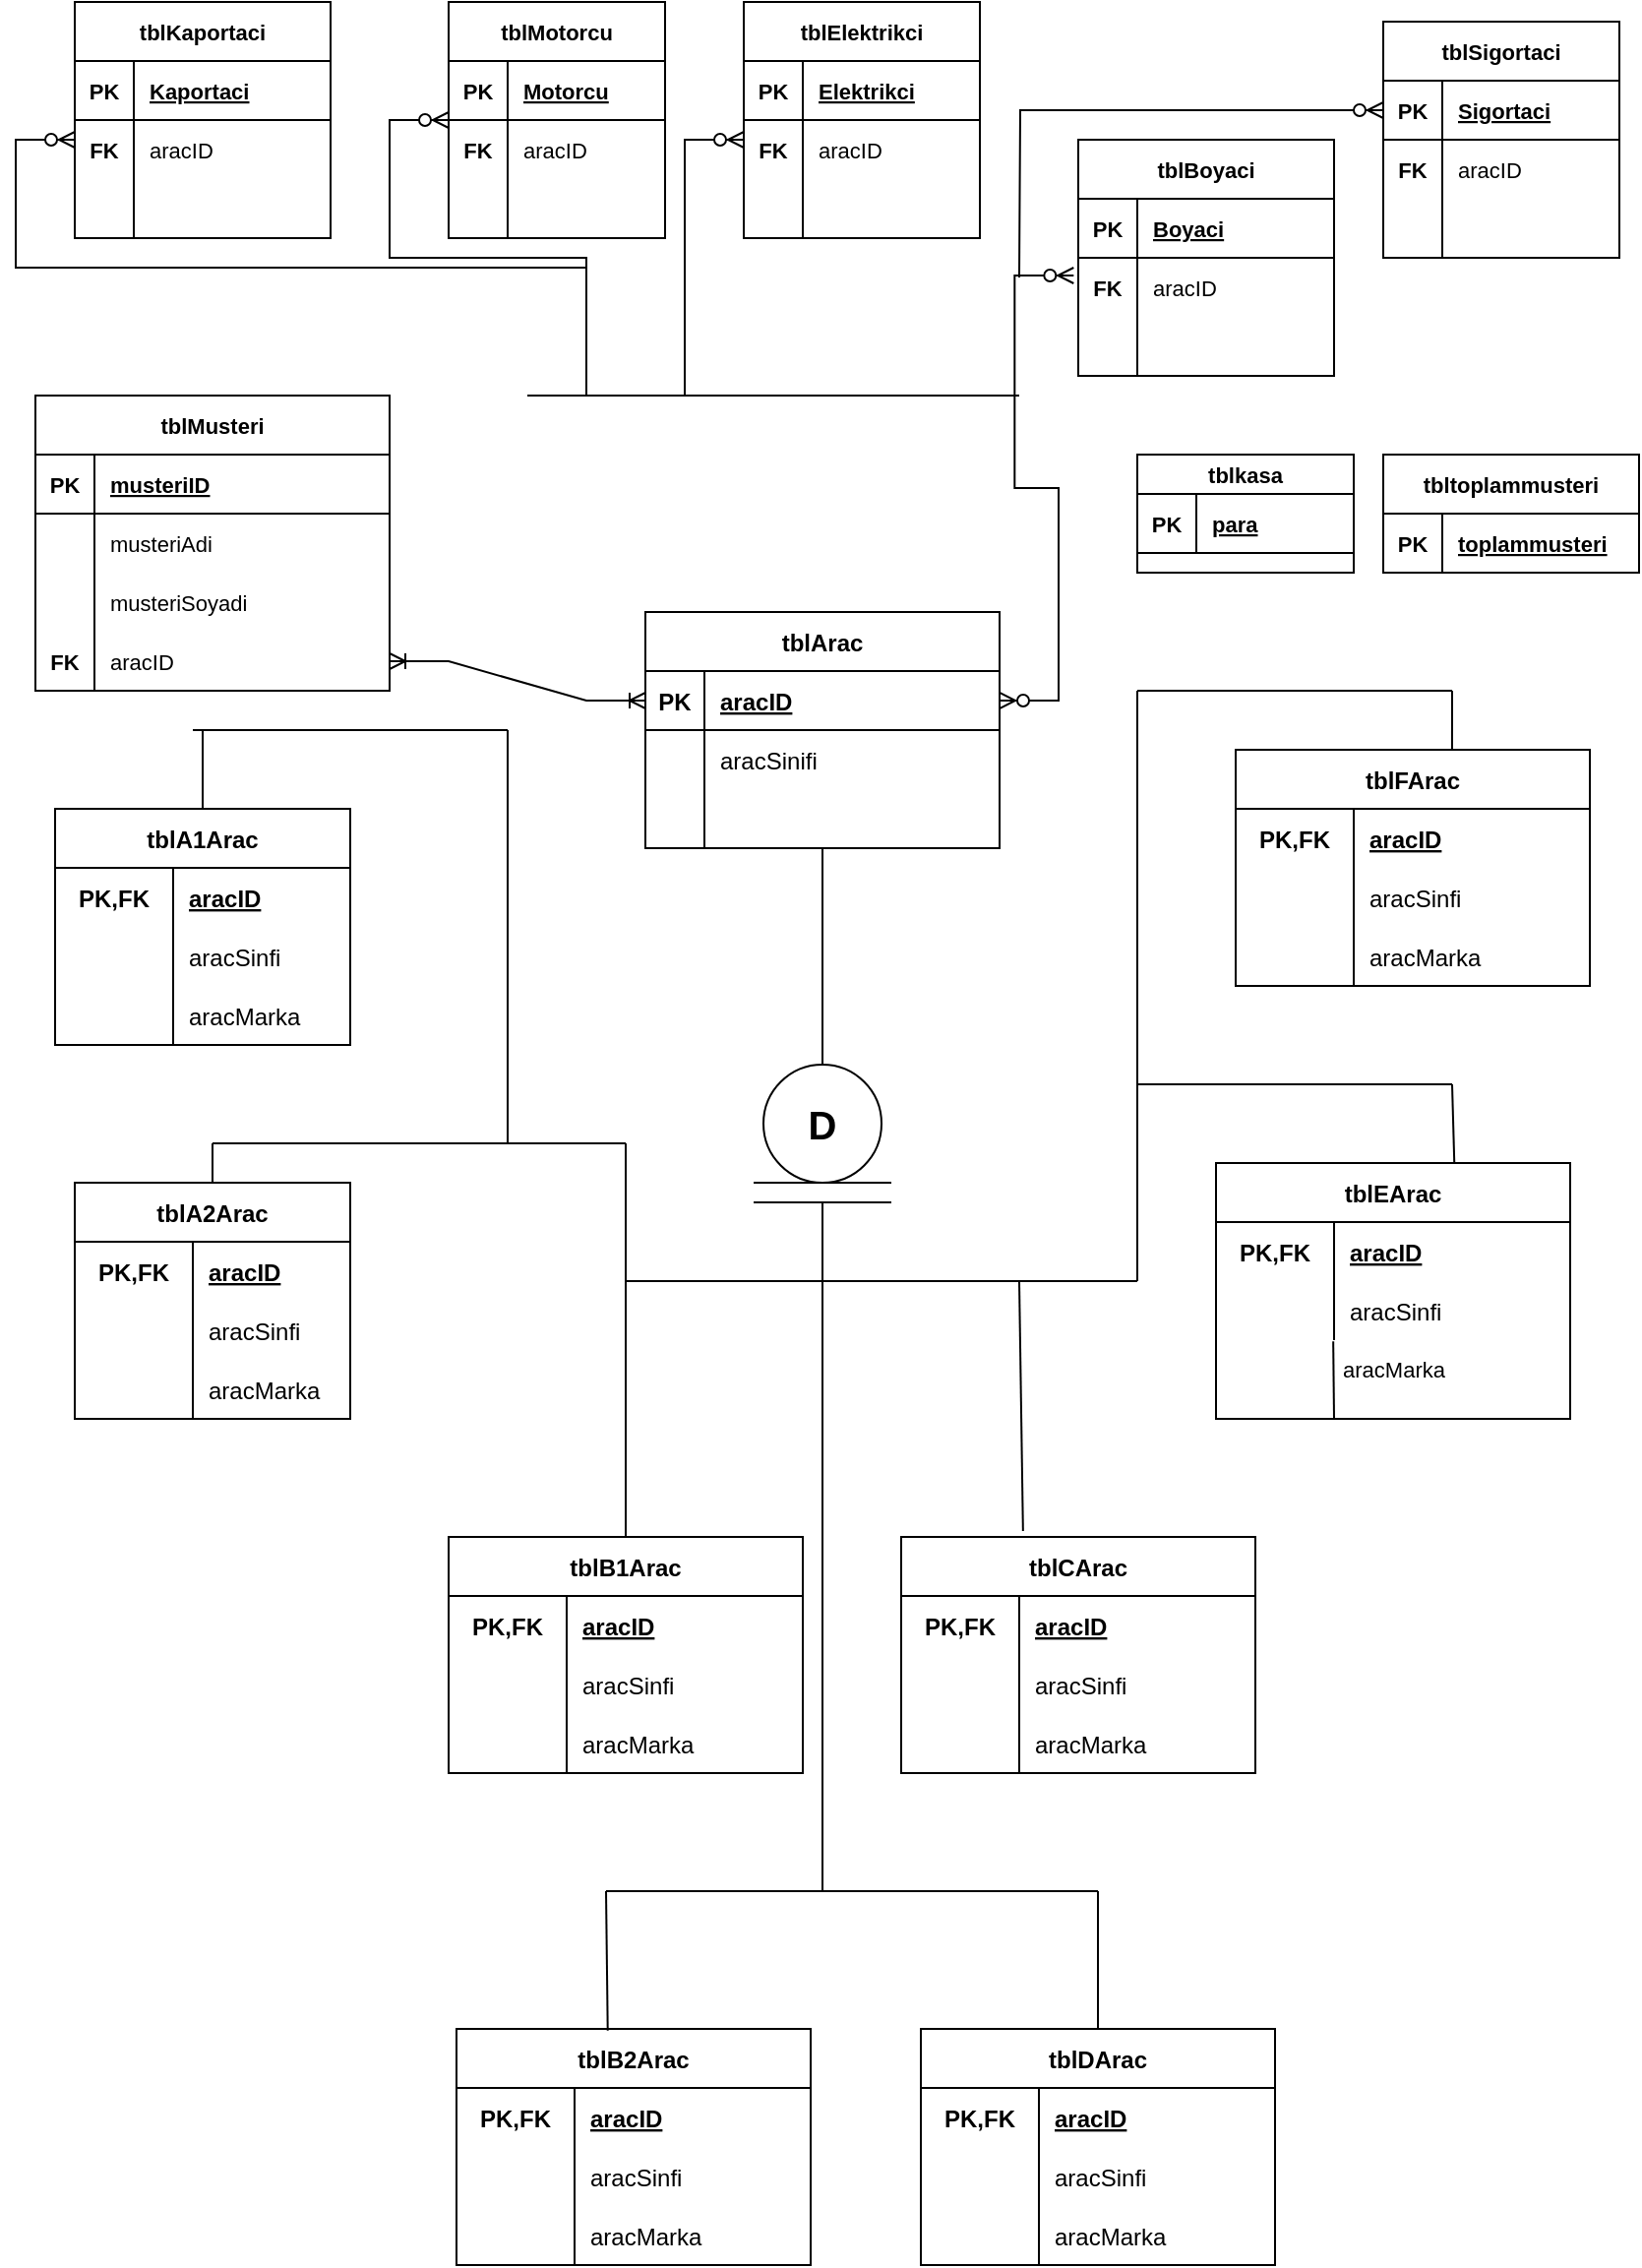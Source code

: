 <mxfile version="20.7.4" type="device"><diagram id="Mo65HF2k1_SOZgjA7WnK" name="Sayfa -1"><mxGraphModel dx="2117" dy="483" grid="1" gridSize="10" guides="1" tooltips="1" connect="1" arrows="1" fold="1" page="1" pageScale="1" pageWidth="827" pageHeight="1169" math="0" shadow="0"><root><mxCell id="0"/><mxCell id="1" parent="0"/><mxCell id="xM9f6TVFkIJexHvvB_bY-28" value="tblA2Arac" style="shape=table;startSize=30;container=1;collapsible=1;childLayout=tableLayout;fixedRows=1;rowLines=0;fontStyle=1;align=center;resizeLast=1;" parent="1" vertex="1"><mxGeometry x="20" y="610" width="140" height="120" as="geometry"/></mxCell><mxCell id="xM9f6TVFkIJexHvvB_bY-29" value="" style="shape=tableRow;horizontal=0;startSize=0;swimlaneHead=0;swimlaneBody=0;fillColor=none;collapsible=0;dropTarget=0;points=[[0,0.5],[1,0.5]];portConstraint=eastwest;top=0;left=0;right=0;bottom=0;" parent="xM9f6TVFkIJexHvvB_bY-28" vertex="1"><mxGeometry y="30" width="140" height="30" as="geometry"/></mxCell><mxCell id="xM9f6TVFkIJexHvvB_bY-30" value="PK,FK" style="shape=partialRectangle;connectable=0;fillColor=none;top=0;left=0;bottom=0;right=0;fontStyle=1;overflow=hidden;" parent="xM9f6TVFkIJexHvvB_bY-29" vertex="1"><mxGeometry width="60" height="30" as="geometry"><mxRectangle width="60" height="30" as="alternateBounds"/></mxGeometry></mxCell><mxCell id="xM9f6TVFkIJexHvvB_bY-31" value="aracID" style="shape=partialRectangle;connectable=0;fillColor=none;top=0;left=0;bottom=0;right=0;align=left;spacingLeft=6;fontStyle=5;overflow=hidden;" parent="xM9f6TVFkIJexHvvB_bY-29" vertex="1"><mxGeometry x="60" width="80" height="30" as="geometry"><mxRectangle width="80" height="30" as="alternateBounds"/></mxGeometry></mxCell><mxCell id="xM9f6TVFkIJexHvvB_bY-35" value="" style="shape=tableRow;horizontal=0;startSize=0;swimlaneHead=0;swimlaneBody=0;fillColor=none;collapsible=0;dropTarget=0;points=[[0,0.5],[1,0.5]];portConstraint=eastwest;top=0;left=0;right=0;bottom=0;" parent="xM9f6TVFkIJexHvvB_bY-28" vertex="1"><mxGeometry y="60" width="140" height="30" as="geometry"/></mxCell><mxCell id="xM9f6TVFkIJexHvvB_bY-36" value="" style="shape=partialRectangle;connectable=0;fillColor=none;top=0;left=0;bottom=0;right=0;editable=1;overflow=hidden;" parent="xM9f6TVFkIJexHvvB_bY-35" vertex="1"><mxGeometry width="60" height="30" as="geometry"><mxRectangle width="60" height="30" as="alternateBounds"/></mxGeometry></mxCell><mxCell id="xM9f6TVFkIJexHvvB_bY-37" value="aracSinfi" style="shape=partialRectangle;connectable=0;fillColor=none;top=0;left=0;bottom=0;right=0;align=left;spacingLeft=6;overflow=hidden;" parent="xM9f6TVFkIJexHvvB_bY-35" vertex="1"><mxGeometry x="60" width="80" height="30" as="geometry"><mxRectangle width="80" height="30" as="alternateBounds"/></mxGeometry></mxCell><mxCell id="xM9f6TVFkIJexHvvB_bY-38" value="" style="shape=tableRow;horizontal=0;startSize=0;swimlaneHead=0;swimlaneBody=0;fillColor=none;collapsible=0;dropTarget=0;points=[[0,0.5],[1,0.5]];portConstraint=eastwest;top=0;left=0;right=0;bottom=0;" parent="xM9f6TVFkIJexHvvB_bY-28" vertex="1"><mxGeometry y="90" width="140" height="30" as="geometry"/></mxCell><mxCell id="xM9f6TVFkIJexHvvB_bY-39" value="" style="shape=partialRectangle;connectable=0;fillColor=none;top=0;left=0;bottom=0;right=0;editable=1;overflow=hidden;" parent="xM9f6TVFkIJexHvvB_bY-38" vertex="1"><mxGeometry width="60" height="30" as="geometry"><mxRectangle width="60" height="30" as="alternateBounds"/></mxGeometry></mxCell><mxCell id="xM9f6TVFkIJexHvvB_bY-40" value="aracMarka" style="shape=partialRectangle;connectable=0;fillColor=none;top=0;left=0;bottom=0;right=0;align=left;spacingLeft=6;overflow=hidden;" parent="xM9f6TVFkIJexHvvB_bY-38" vertex="1"><mxGeometry x="60" width="80" height="30" as="geometry"><mxRectangle width="80" height="30" as="alternateBounds"/></mxGeometry></mxCell><mxCell id="xM9f6TVFkIJexHvvB_bY-41" value="tblArac" style="shape=table;startSize=30;container=1;collapsible=1;childLayout=tableLayout;fixedRows=1;rowLines=0;fontStyle=1;align=center;resizeLast=1;" parent="1" vertex="1"><mxGeometry x="310" y="320" width="180" height="120" as="geometry"/></mxCell><mxCell id="xM9f6TVFkIJexHvvB_bY-42" value="" style="shape=tableRow;horizontal=0;startSize=0;swimlaneHead=0;swimlaneBody=0;fillColor=none;collapsible=0;dropTarget=0;points=[[0,0.5],[1,0.5]];portConstraint=eastwest;top=0;left=0;right=0;bottom=1;" parent="xM9f6TVFkIJexHvvB_bY-41" vertex="1"><mxGeometry y="30" width="180" height="30" as="geometry"/></mxCell><mxCell id="xM9f6TVFkIJexHvvB_bY-43" value="PK" style="shape=partialRectangle;connectable=0;fillColor=none;top=0;left=0;bottom=0;right=0;fontStyle=1;overflow=hidden;" parent="xM9f6TVFkIJexHvvB_bY-42" vertex="1"><mxGeometry width="30" height="30" as="geometry"><mxRectangle width="30" height="30" as="alternateBounds"/></mxGeometry></mxCell><mxCell id="xM9f6TVFkIJexHvvB_bY-44" value="aracID" style="shape=partialRectangle;connectable=0;fillColor=none;top=0;left=0;bottom=0;right=0;align=left;spacingLeft=6;fontStyle=5;overflow=hidden;" parent="xM9f6TVFkIJexHvvB_bY-42" vertex="1"><mxGeometry x="30" width="150" height="30" as="geometry"><mxRectangle width="150" height="30" as="alternateBounds"/></mxGeometry></mxCell><mxCell id="xM9f6TVFkIJexHvvB_bY-45" value="" style="shape=tableRow;horizontal=0;startSize=0;swimlaneHead=0;swimlaneBody=0;fillColor=none;collapsible=0;dropTarget=0;points=[[0,0.5],[1,0.5]];portConstraint=eastwest;top=0;left=0;right=0;bottom=0;" parent="xM9f6TVFkIJexHvvB_bY-41" vertex="1"><mxGeometry y="60" width="180" height="30" as="geometry"/></mxCell><mxCell id="xM9f6TVFkIJexHvvB_bY-46" value="" style="shape=partialRectangle;connectable=0;fillColor=none;top=0;left=0;bottom=0;right=0;editable=1;overflow=hidden;" parent="xM9f6TVFkIJexHvvB_bY-45" vertex="1"><mxGeometry width="30" height="30" as="geometry"><mxRectangle width="30" height="30" as="alternateBounds"/></mxGeometry></mxCell><mxCell id="xM9f6TVFkIJexHvvB_bY-47" value="aracSinifi" style="shape=partialRectangle;connectable=0;fillColor=none;top=0;left=0;bottom=0;right=0;align=left;spacingLeft=6;overflow=hidden;" parent="xM9f6TVFkIJexHvvB_bY-45" vertex="1"><mxGeometry x="30" width="150" height="30" as="geometry"><mxRectangle width="150" height="30" as="alternateBounds"/></mxGeometry></mxCell><mxCell id="xM9f6TVFkIJexHvvB_bY-48" value="" style="shape=tableRow;horizontal=0;startSize=0;swimlaneHead=0;swimlaneBody=0;fillColor=none;collapsible=0;dropTarget=0;points=[[0,0.5],[1,0.5]];portConstraint=eastwest;top=0;left=0;right=0;bottom=0;" parent="xM9f6TVFkIJexHvvB_bY-41" vertex="1"><mxGeometry y="90" width="180" height="30" as="geometry"/></mxCell><mxCell id="xM9f6TVFkIJexHvvB_bY-49" value="" style="shape=partialRectangle;connectable=0;fillColor=none;top=0;left=0;bottom=0;right=0;editable=1;overflow=hidden;" parent="xM9f6TVFkIJexHvvB_bY-48" vertex="1"><mxGeometry width="30" height="30" as="geometry"><mxRectangle width="30" height="30" as="alternateBounds"/></mxGeometry></mxCell><mxCell id="xM9f6TVFkIJexHvvB_bY-50" value="" style="shape=partialRectangle;connectable=0;fillColor=none;top=0;left=0;bottom=0;right=0;align=left;spacingLeft=6;overflow=hidden;" parent="xM9f6TVFkIJexHvvB_bY-48" vertex="1"><mxGeometry x="30" width="150" height="30" as="geometry"><mxRectangle width="150" height="30" as="alternateBounds"/></mxGeometry></mxCell><mxCell id="xM9f6TVFkIJexHvvB_bY-54" value="tblB1Arac" style="shape=table;startSize=30;container=1;collapsible=1;childLayout=tableLayout;fixedRows=1;rowLines=0;fontStyle=1;align=center;resizeLast=1;" parent="1" vertex="1"><mxGeometry x="210" y="790" width="180" height="120" as="geometry"/></mxCell><mxCell id="xM9f6TVFkIJexHvvB_bY-55" value="" style="shape=tableRow;horizontal=0;startSize=0;swimlaneHead=0;swimlaneBody=0;fillColor=none;collapsible=0;dropTarget=0;points=[[0,0.5],[1,0.5]];portConstraint=eastwest;top=0;left=0;right=0;bottom=0;" parent="xM9f6TVFkIJexHvvB_bY-54" vertex="1"><mxGeometry y="30" width="180" height="30" as="geometry"/></mxCell><mxCell id="xM9f6TVFkIJexHvvB_bY-56" value="PK,FK" style="shape=partialRectangle;connectable=0;fillColor=none;top=0;left=0;bottom=0;right=0;fontStyle=1;overflow=hidden;" parent="xM9f6TVFkIJexHvvB_bY-55" vertex="1"><mxGeometry width="60" height="30" as="geometry"><mxRectangle width="60" height="30" as="alternateBounds"/></mxGeometry></mxCell><mxCell id="xM9f6TVFkIJexHvvB_bY-57" value="aracID" style="shape=partialRectangle;connectable=0;fillColor=none;top=0;left=0;bottom=0;right=0;align=left;spacingLeft=6;fontStyle=5;overflow=hidden;" parent="xM9f6TVFkIJexHvvB_bY-55" vertex="1"><mxGeometry x="60" width="120" height="30" as="geometry"><mxRectangle width="120" height="30" as="alternateBounds"/></mxGeometry></mxCell><mxCell id="xM9f6TVFkIJexHvvB_bY-61" value="" style="shape=tableRow;horizontal=0;startSize=0;swimlaneHead=0;swimlaneBody=0;fillColor=none;collapsible=0;dropTarget=0;points=[[0,0.5],[1,0.5]];portConstraint=eastwest;top=0;left=0;right=0;bottom=0;" parent="xM9f6TVFkIJexHvvB_bY-54" vertex="1"><mxGeometry y="60" width="180" height="30" as="geometry"/></mxCell><mxCell id="xM9f6TVFkIJexHvvB_bY-62" value="" style="shape=partialRectangle;connectable=0;fillColor=none;top=0;left=0;bottom=0;right=0;editable=1;overflow=hidden;" parent="xM9f6TVFkIJexHvvB_bY-61" vertex="1"><mxGeometry width="60" height="30" as="geometry"><mxRectangle width="60" height="30" as="alternateBounds"/></mxGeometry></mxCell><mxCell id="xM9f6TVFkIJexHvvB_bY-63" value="aracSinfi" style="shape=partialRectangle;connectable=0;fillColor=none;top=0;left=0;bottom=0;right=0;align=left;spacingLeft=6;overflow=hidden;" parent="xM9f6TVFkIJexHvvB_bY-61" vertex="1"><mxGeometry x="60" width="120" height="30" as="geometry"><mxRectangle width="120" height="30" as="alternateBounds"/></mxGeometry></mxCell><mxCell id="xM9f6TVFkIJexHvvB_bY-64" value="" style="shape=tableRow;horizontal=0;startSize=0;swimlaneHead=0;swimlaneBody=0;fillColor=none;collapsible=0;dropTarget=0;points=[[0,0.5],[1,0.5]];portConstraint=eastwest;top=0;left=0;right=0;bottom=0;" parent="xM9f6TVFkIJexHvvB_bY-54" vertex="1"><mxGeometry y="90" width="180" height="30" as="geometry"/></mxCell><mxCell id="xM9f6TVFkIJexHvvB_bY-65" value="" style="shape=partialRectangle;connectable=0;fillColor=none;top=0;left=0;bottom=0;right=0;editable=1;overflow=hidden;" parent="xM9f6TVFkIJexHvvB_bY-64" vertex="1"><mxGeometry width="60" height="30" as="geometry"><mxRectangle width="60" height="30" as="alternateBounds"/></mxGeometry></mxCell><mxCell id="xM9f6TVFkIJexHvvB_bY-66" value="aracMarka" style="shape=partialRectangle;connectable=0;fillColor=none;top=0;left=0;bottom=0;right=0;align=left;spacingLeft=6;overflow=hidden;" parent="xM9f6TVFkIJexHvvB_bY-64" vertex="1"><mxGeometry x="60" width="120" height="30" as="geometry"><mxRectangle width="120" height="30" as="alternateBounds"/></mxGeometry></mxCell><mxCell id="xM9f6TVFkIJexHvvB_bY-67" value="tblCArac" style="shape=table;startSize=30;container=1;collapsible=1;childLayout=tableLayout;fixedRows=1;rowLines=0;fontStyle=1;align=center;resizeLast=1;" parent="1" vertex="1"><mxGeometry x="440" y="790" width="180" height="120" as="geometry"/></mxCell><mxCell id="xM9f6TVFkIJexHvvB_bY-68" value="" style="shape=tableRow;horizontal=0;startSize=0;swimlaneHead=0;swimlaneBody=0;fillColor=none;collapsible=0;dropTarget=0;points=[[0,0.5],[1,0.5]];portConstraint=eastwest;top=0;left=0;right=0;bottom=0;" parent="xM9f6TVFkIJexHvvB_bY-67" vertex="1"><mxGeometry y="30" width="180" height="30" as="geometry"/></mxCell><mxCell id="xM9f6TVFkIJexHvvB_bY-69" value="PK,FK" style="shape=partialRectangle;connectable=0;fillColor=none;top=0;left=0;bottom=0;right=0;fontStyle=1;overflow=hidden;" parent="xM9f6TVFkIJexHvvB_bY-68" vertex="1"><mxGeometry width="60" height="30" as="geometry"><mxRectangle width="60" height="30" as="alternateBounds"/></mxGeometry></mxCell><mxCell id="xM9f6TVFkIJexHvvB_bY-70" value="aracID" style="shape=partialRectangle;connectable=0;fillColor=none;top=0;left=0;bottom=0;right=0;align=left;spacingLeft=6;fontStyle=5;overflow=hidden;" parent="xM9f6TVFkIJexHvvB_bY-68" vertex="1"><mxGeometry x="60" width="120" height="30" as="geometry"><mxRectangle width="120" height="30" as="alternateBounds"/></mxGeometry></mxCell><mxCell id="xM9f6TVFkIJexHvvB_bY-74" value="" style="shape=tableRow;horizontal=0;startSize=0;swimlaneHead=0;swimlaneBody=0;fillColor=none;collapsible=0;dropTarget=0;points=[[0,0.5],[1,0.5]];portConstraint=eastwest;top=0;left=0;right=0;bottom=0;" parent="xM9f6TVFkIJexHvvB_bY-67" vertex="1"><mxGeometry y="60" width="180" height="30" as="geometry"/></mxCell><mxCell id="xM9f6TVFkIJexHvvB_bY-75" value="" style="shape=partialRectangle;connectable=0;fillColor=none;top=0;left=0;bottom=0;right=0;editable=1;overflow=hidden;" parent="xM9f6TVFkIJexHvvB_bY-74" vertex="1"><mxGeometry width="60" height="30" as="geometry"><mxRectangle width="60" height="30" as="alternateBounds"/></mxGeometry></mxCell><mxCell id="xM9f6TVFkIJexHvvB_bY-76" value="aracSinfi" style="shape=partialRectangle;connectable=0;fillColor=none;top=0;left=0;bottom=0;right=0;align=left;spacingLeft=6;overflow=hidden;" parent="xM9f6TVFkIJexHvvB_bY-74" vertex="1"><mxGeometry x="60" width="120" height="30" as="geometry"><mxRectangle width="120" height="30" as="alternateBounds"/></mxGeometry></mxCell><mxCell id="xM9f6TVFkIJexHvvB_bY-77" value="" style="shape=tableRow;horizontal=0;startSize=0;swimlaneHead=0;swimlaneBody=0;fillColor=none;collapsible=0;dropTarget=0;points=[[0,0.5],[1,0.5]];portConstraint=eastwest;top=0;left=0;right=0;bottom=0;" parent="xM9f6TVFkIJexHvvB_bY-67" vertex="1"><mxGeometry y="90" width="180" height="30" as="geometry"/></mxCell><mxCell id="xM9f6TVFkIJexHvvB_bY-78" value="" style="shape=partialRectangle;connectable=0;fillColor=none;top=0;left=0;bottom=0;right=0;editable=1;overflow=hidden;" parent="xM9f6TVFkIJexHvvB_bY-77" vertex="1"><mxGeometry width="60" height="30" as="geometry"><mxRectangle width="60" height="30" as="alternateBounds"/></mxGeometry></mxCell><mxCell id="xM9f6TVFkIJexHvvB_bY-79" value="aracMarka" style="shape=partialRectangle;connectable=0;fillColor=none;top=0;left=0;bottom=0;right=0;align=left;spacingLeft=6;overflow=hidden;" parent="xM9f6TVFkIJexHvvB_bY-77" vertex="1"><mxGeometry x="60" width="120" height="30" as="geometry"><mxRectangle width="120" height="30" as="alternateBounds"/></mxGeometry></mxCell><mxCell id="xM9f6TVFkIJexHvvB_bY-80" value="tblEArac" style="shape=table;startSize=30;container=1;collapsible=1;childLayout=tableLayout;fixedRows=1;rowLines=0;fontStyle=1;align=center;resizeLast=1;" parent="1" vertex="1"><mxGeometry x="600" y="600" width="180" height="130" as="geometry"/></mxCell><mxCell id="xM9f6TVFkIJexHvvB_bY-81" value="" style="shape=tableRow;horizontal=0;startSize=0;swimlaneHead=0;swimlaneBody=0;fillColor=none;collapsible=0;dropTarget=0;points=[[0,0.5],[1,0.5]];portConstraint=eastwest;top=0;left=0;right=0;bottom=0;" parent="xM9f6TVFkIJexHvvB_bY-80" vertex="1"><mxGeometry y="30" width="180" height="30" as="geometry"/></mxCell><mxCell id="xM9f6TVFkIJexHvvB_bY-82" value="PK,FK" style="shape=partialRectangle;connectable=0;fillColor=none;top=0;left=0;bottom=0;right=0;fontStyle=1;overflow=hidden;" parent="xM9f6TVFkIJexHvvB_bY-81" vertex="1"><mxGeometry width="60" height="30" as="geometry"><mxRectangle width="60" height="30" as="alternateBounds"/></mxGeometry></mxCell><mxCell id="xM9f6TVFkIJexHvvB_bY-83" value="aracID" style="shape=partialRectangle;connectable=0;fillColor=none;top=0;left=0;bottom=0;right=0;align=left;spacingLeft=6;fontStyle=5;overflow=hidden;" parent="xM9f6TVFkIJexHvvB_bY-81" vertex="1"><mxGeometry x="60" width="120" height="30" as="geometry"><mxRectangle width="120" height="30" as="alternateBounds"/></mxGeometry></mxCell><mxCell id="xM9f6TVFkIJexHvvB_bY-90" value="" style="shape=tableRow;horizontal=0;startSize=0;swimlaneHead=0;swimlaneBody=0;fillColor=none;collapsible=0;dropTarget=0;points=[[0,0.5],[1,0.5]];portConstraint=eastwest;top=0;left=0;right=0;bottom=0;" parent="xM9f6TVFkIJexHvvB_bY-80" vertex="1"><mxGeometry y="60" width="180" height="30" as="geometry"/></mxCell><mxCell id="xM9f6TVFkIJexHvvB_bY-91" value="" style="shape=partialRectangle;connectable=0;fillColor=none;top=0;left=0;bottom=0;right=0;editable=1;overflow=hidden;" parent="xM9f6TVFkIJexHvvB_bY-90" vertex="1"><mxGeometry width="60" height="30" as="geometry"><mxRectangle width="60" height="30" as="alternateBounds"/></mxGeometry></mxCell><mxCell id="xM9f6TVFkIJexHvvB_bY-92" value="aracSinfi" style="shape=partialRectangle;connectable=0;fillColor=none;top=0;left=0;bottom=0;right=0;align=left;spacingLeft=6;overflow=hidden;" parent="xM9f6TVFkIJexHvvB_bY-90" vertex="1"><mxGeometry x="60" width="120" height="30" as="geometry"><mxRectangle width="120" height="30" as="alternateBounds"/></mxGeometry></mxCell><mxCell id="xM9f6TVFkIJexHvvB_bY-93" value="tblFArac" style="shape=table;startSize=30;container=1;collapsible=1;childLayout=tableLayout;fixedRows=1;rowLines=0;fontStyle=1;align=center;resizeLast=1;" parent="1" vertex="1"><mxGeometry x="610" y="390" width="180" height="120" as="geometry"/></mxCell><mxCell id="xM9f6TVFkIJexHvvB_bY-94" value="" style="shape=tableRow;horizontal=0;startSize=0;swimlaneHead=0;swimlaneBody=0;fillColor=none;collapsible=0;dropTarget=0;points=[[0,0.5],[1,0.5]];portConstraint=eastwest;top=0;left=0;right=0;bottom=0;" parent="xM9f6TVFkIJexHvvB_bY-93" vertex="1"><mxGeometry y="30" width="180" height="30" as="geometry"/></mxCell><mxCell id="xM9f6TVFkIJexHvvB_bY-95" value="PK,FK" style="shape=partialRectangle;connectable=0;fillColor=none;top=0;left=0;bottom=0;right=0;fontStyle=1;overflow=hidden;" parent="xM9f6TVFkIJexHvvB_bY-94" vertex="1"><mxGeometry width="60" height="30" as="geometry"><mxRectangle width="60" height="30" as="alternateBounds"/></mxGeometry></mxCell><mxCell id="xM9f6TVFkIJexHvvB_bY-96" value="aracID" style="shape=partialRectangle;connectable=0;fillColor=none;top=0;left=0;bottom=0;right=0;align=left;spacingLeft=6;fontStyle=5;overflow=hidden;" parent="xM9f6TVFkIJexHvvB_bY-94" vertex="1"><mxGeometry x="60" width="120" height="30" as="geometry"><mxRectangle width="120" height="30" as="alternateBounds"/></mxGeometry></mxCell><mxCell id="xM9f6TVFkIJexHvvB_bY-100" value="" style="shape=tableRow;horizontal=0;startSize=0;swimlaneHead=0;swimlaneBody=0;fillColor=none;collapsible=0;dropTarget=0;points=[[0,0.5],[1,0.5]];portConstraint=eastwest;top=0;left=0;right=0;bottom=0;" parent="xM9f6TVFkIJexHvvB_bY-93" vertex="1"><mxGeometry y="60" width="180" height="30" as="geometry"/></mxCell><mxCell id="xM9f6TVFkIJexHvvB_bY-101" value="" style="shape=partialRectangle;connectable=0;fillColor=none;top=0;left=0;bottom=0;right=0;editable=1;overflow=hidden;" parent="xM9f6TVFkIJexHvvB_bY-100" vertex="1"><mxGeometry width="60" height="30" as="geometry"><mxRectangle width="60" height="30" as="alternateBounds"/></mxGeometry></mxCell><mxCell id="xM9f6TVFkIJexHvvB_bY-102" value="aracSinfi" style="shape=partialRectangle;connectable=0;fillColor=none;top=0;left=0;bottom=0;right=0;align=left;spacingLeft=6;overflow=hidden;" parent="xM9f6TVFkIJexHvvB_bY-100" vertex="1"><mxGeometry x="60" width="120" height="30" as="geometry"><mxRectangle width="120" height="30" as="alternateBounds"/></mxGeometry></mxCell><mxCell id="xM9f6TVFkIJexHvvB_bY-103" value="" style="shape=tableRow;horizontal=0;startSize=0;swimlaneHead=0;swimlaneBody=0;fillColor=none;collapsible=0;dropTarget=0;points=[[0,0.5],[1,0.5]];portConstraint=eastwest;top=0;left=0;right=0;bottom=0;" parent="xM9f6TVFkIJexHvvB_bY-93" vertex="1"><mxGeometry y="90" width="180" height="30" as="geometry"/></mxCell><mxCell id="xM9f6TVFkIJexHvvB_bY-104" value="" style="shape=partialRectangle;connectable=0;fillColor=none;top=0;left=0;bottom=0;right=0;editable=1;overflow=hidden;" parent="xM9f6TVFkIJexHvvB_bY-103" vertex="1"><mxGeometry width="60" height="30" as="geometry"><mxRectangle width="60" height="30" as="alternateBounds"/></mxGeometry></mxCell><mxCell id="xM9f6TVFkIJexHvvB_bY-105" value="aracMarka" style="shape=partialRectangle;connectable=0;fillColor=none;top=0;left=0;bottom=0;right=0;align=left;spacingLeft=6;overflow=hidden;" parent="xM9f6TVFkIJexHvvB_bY-103" vertex="1"><mxGeometry x="60" width="120" height="30" as="geometry"><mxRectangle width="120" height="30" as="alternateBounds"/></mxGeometry></mxCell><mxCell id="xM9f6TVFkIJexHvvB_bY-106" value="tblA1Arac" style="shape=table;startSize=30;container=1;collapsible=1;childLayout=tableLayout;fixedRows=1;rowLines=0;fontStyle=1;align=center;resizeLast=1;" parent="1" vertex="1"><mxGeometry x="10" y="420" width="150" height="120" as="geometry"/></mxCell><mxCell id="xM9f6TVFkIJexHvvB_bY-107" value="" style="shape=tableRow;horizontal=0;startSize=0;swimlaneHead=0;swimlaneBody=0;fillColor=none;collapsible=0;dropTarget=0;points=[[0,0.5],[1,0.5]];portConstraint=eastwest;top=0;left=0;right=0;bottom=0;" parent="xM9f6TVFkIJexHvvB_bY-106" vertex="1"><mxGeometry y="30" width="150" height="30" as="geometry"/></mxCell><mxCell id="xM9f6TVFkIJexHvvB_bY-108" value="PK,FK" style="shape=partialRectangle;connectable=0;fillColor=none;top=0;left=0;bottom=0;right=0;fontStyle=1;overflow=hidden;" parent="xM9f6TVFkIJexHvvB_bY-107" vertex="1"><mxGeometry width="60" height="30" as="geometry"><mxRectangle width="60" height="30" as="alternateBounds"/></mxGeometry></mxCell><mxCell id="xM9f6TVFkIJexHvvB_bY-109" value="aracID" style="shape=partialRectangle;connectable=0;fillColor=none;top=0;left=0;bottom=0;right=0;align=left;spacingLeft=6;fontStyle=5;overflow=hidden;" parent="xM9f6TVFkIJexHvvB_bY-107" vertex="1"><mxGeometry x="60" width="90" height="30" as="geometry"><mxRectangle width="90" height="30" as="alternateBounds"/></mxGeometry></mxCell><mxCell id="xM9f6TVFkIJexHvvB_bY-113" value="" style="shape=tableRow;horizontal=0;startSize=0;swimlaneHead=0;swimlaneBody=0;fillColor=none;collapsible=0;dropTarget=0;points=[[0,0.5],[1,0.5]];portConstraint=eastwest;top=0;left=0;right=0;bottom=0;" parent="xM9f6TVFkIJexHvvB_bY-106" vertex="1"><mxGeometry y="60" width="150" height="30" as="geometry"/></mxCell><mxCell id="xM9f6TVFkIJexHvvB_bY-114" value="" style="shape=partialRectangle;connectable=0;fillColor=none;top=0;left=0;bottom=0;right=0;editable=1;overflow=hidden;" parent="xM9f6TVFkIJexHvvB_bY-113" vertex="1"><mxGeometry width="60" height="30" as="geometry"><mxRectangle width="60" height="30" as="alternateBounds"/></mxGeometry></mxCell><mxCell id="xM9f6TVFkIJexHvvB_bY-115" value="aracSinfi" style="shape=partialRectangle;connectable=0;fillColor=none;top=0;left=0;bottom=0;right=0;align=left;spacingLeft=6;overflow=hidden;" parent="xM9f6TVFkIJexHvvB_bY-113" vertex="1"><mxGeometry x="60" width="90" height="30" as="geometry"><mxRectangle width="90" height="30" as="alternateBounds"/></mxGeometry></mxCell><mxCell id="xM9f6TVFkIJexHvvB_bY-116" value="" style="shape=tableRow;horizontal=0;startSize=0;swimlaneHead=0;swimlaneBody=0;fillColor=none;collapsible=0;dropTarget=0;points=[[0,0.5],[1,0.5]];portConstraint=eastwest;top=0;left=0;right=0;bottom=0;" parent="xM9f6TVFkIJexHvvB_bY-106" vertex="1"><mxGeometry y="90" width="150" height="30" as="geometry"/></mxCell><mxCell id="xM9f6TVFkIJexHvvB_bY-117" value="" style="shape=partialRectangle;connectable=0;fillColor=none;top=0;left=0;bottom=0;right=0;editable=1;overflow=hidden;" parent="xM9f6TVFkIJexHvvB_bY-116" vertex="1"><mxGeometry width="60" height="30" as="geometry"><mxRectangle width="60" height="30" as="alternateBounds"/></mxGeometry></mxCell><mxCell id="xM9f6TVFkIJexHvvB_bY-118" value="aracMarka" style="shape=partialRectangle;connectable=0;fillColor=none;top=0;left=0;bottom=0;right=0;align=left;spacingLeft=6;overflow=hidden;" parent="xM9f6TVFkIJexHvvB_bY-116" vertex="1"><mxGeometry x="60" width="90" height="30" as="geometry"><mxRectangle width="90" height="30" as="alternateBounds"/></mxGeometry></mxCell><mxCell id="xM9f6TVFkIJexHvvB_bY-120" value="" style="endArrow=none;html=1;rounded=0;elbow=vertical;" parent="1" edge="1"><mxGeometry relative="1" as="geometry"><mxPoint x="400" y="550" as="sourcePoint"/><mxPoint x="400" y="440" as="targetPoint"/></mxGeometry></mxCell><mxCell id="xM9f6TVFkIJexHvvB_bY-121" value="D" style="ellipse;whiteSpace=wrap;html=1;aspect=fixed;fontStyle=1;fontSize=20;" parent="1" vertex="1"><mxGeometry x="370" y="550" width="60" height="60" as="geometry"/></mxCell><mxCell id="xM9f6TVFkIJexHvvB_bY-122" value="" style="endArrow=none;html=1;rounded=0;elbow=vertical;" parent="1" edge="1"><mxGeometry relative="1" as="geometry"><mxPoint x="365" y="610" as="sourcePoint"/><mxPoint x="435" y="610" as="targetPoint"/></mxGeometry></mxCell><mxCell id="xM9f6TVFkIJexHvvB_bY-123" value="" style="endArrow=none;html=1;rounded=0;elbow=vertical;" parent="1" edge="1"><mxGeometry relative="1" as="geometry"><mxPoint x="365" y="620" as="sourcePoint"/><mxPoint x="435" y="620" as="targetPoint"/><Array as="points"><mxPoint x="415" y="620"/></Array></mxGeometry></mxCell><mxCell id="xM9f6TVFkIJexHvvB_bY-124" value="" style="endArrow=none;html=1;rounded=0;elbow=vertical;" parent="1" edge="1"><mxGeometry relative="1" as="geometry"><mxPoint x="400" y="660" as="sourcePoint"/><mxPoint x="400" y="620" as="targetPoint"/></mxGeometry></mxCell><mxCell id="xM9f6TVFkIJexHvvB_bY-125" value="" style="endArrow=none;html=1;rounded=0;elbow=vertical;" parent="1" edge="1"><mxGeometry relative="1" as="geometry"><mxPoint x="300" y="660" as="sourcePoint"/><mxPoint x="400" y="660" as="targetPoint"/></mxGeometry></mxCell><mxCell id="xM9f6TVFkIJexHvvB_bY-126" value="" style="endArrow=none;html=1;rounded=0;elbow=vertical;exitX=0.5;exitY=0;exitDx=0;exitDy=0;" parent="1" source="xM9f6TVFkIJexHvvB_bY-54" edge="1"><mxGeometry relative="1" as="geometry"><mxPoint x="280" y="700" as="sourcePoint"/><mxPoint x="300" y="660" as="targetPoint"/><Array as="points"><mxPoint x="300" y="750"/></Array></mxGeometry></mxCell><mxCell id="xM9f6TVFkIJexHvvB_bY-127" value="" style="endArrow=none;html=1;rounded=0;elbow=vertical;" parent="1" edge="1"><mxGeometry relative="1" as="geometry"><mxPoint x="90" y="590" as="sourcePoint"/><mxPoint x="300" y="590" as="targetPoint"/></mxGeometry></mxCell><mxCell id="xM9f6TVFkIJexHvvB_bY-128" value="" style="endArrow=none;html=1;rounded=0;elbow=vertical;" parent="1" edge="1"><mxGeometry relative="1" as="geometry"><mxPoint x="300" y="590" as="sourcePoint"/><mxPoint x="300" y="660" as="targetPoint"/></mxGeometry></mxCell><mxCell id="xM9f6TVFkIJexHvvB_bY-129" value="" style="endArrow=none;html=1;rounded=0;elbow=vertical;" parent="1" edge="1"><mxGeometry relative="1" as="geometry"><mxPoint x="80" y="380" as="sourcePoint"/><mxPoint x="240" y="380" as="targetPoint"/></mxGeometry></mxCell><mxCell id="xM9f6TVFkIJexHvvB_bY-130" value="" style="endArrow=none;html=1;rounded=0;elbow=vertical;exitX=0.5;exitY=0;exitDx=0;exitDy=0;" parent="1" source="xM9f6TVFkIJexHvvB_bY-106" edge="1"><mxGeometry relative="1" as="geometry"><mxPoint x="90" y="310" as="sourcePoint"/><mxPoint x="85" y="380" as="targetPoint"/></mxGeometry></mxCell><mxCell id="xM9f6TVFkIJexHvvB_bY-131" value="" style="endArrow=none;html=1;rounded=0;elbow=vertical;" parent="1" edge="1"><mxGeometry relative="1" as="geometry"><mxPoint x="240" y="590" as="sourcePoint"/><mxPoint x="240" y="380" as="targetPoint"/></mxGeometry></mxCell><mxCell id="xM9f6TVFkIJexHvvB_bY-132" value="" style="endArrow=none;html=1;rounded=0;elbow=vertical;" parent="1" source="xM9f6TVFkIJexHvvB_bY-28" edge="1"><mxGeometry relative="1" as="geometry"><mxPoint x="70" y="300" as="sourcePoint"/><mxPoint x="90" y="590" as="targetPoint"/></mxGeometry></mxCell><mxCell id="xM9f6TVFkIJexHvvB_bY-133" value="" style="endArrow=none;html=1;rounded=0;elbow=vertical;" parent="1" edge="1"><mxGeometry relative="1" as="geometry"><mxPoint x="400" y="660" as="sourcePoint"/><mxPoint x="560" y="660" as="targetPoint"/></mxGeometry></mxCell><mxCell id="xM9f6TVFkIJexHvvB_bY-135" value="" style="endArrow=none;html=1;rounded=0;elbow=vertical;entryX=0.344;entryY=-0.025;entryDx=0;entryDy=0;entryPerimeter=0;" parent="1" target="xM9f6TVFkIJexHvvB_bY-67" edge="1"><mxGeometry relative="1" as="geometry"><mxPoint x="500" y="660" as="sourcePoint"/><mxPoint x="550" y="710" as="targetPoint"/></mxGeometry></mxCell><mxCell id="xM9f6TVFkIJexHvvB_bY-136" value="" style="endArrow=none;html=1;rounded=0;elbow=vertical;" parent="1" edge="1"><mxGeometry relative="1" as="geometry"><mxPoint x="560" y="360" as="sourcePoint"/><mxPoint x="560" y="660" as="targetPoint"/></mxGeometry></mxCell><mxCell id="xM9f6TVFkIJexHvvB_bY-137" value="" style="endArrow=none;html=1;rounded=0;elbow=vertical;" parent="1" edge="1"><mxGeometry relative="1" as="geometry"><mxPoint x="560" y="360" as="sourcePoint"/><mxPoint x="720" y="360" as="targetPoint"/></mxGeometry></mxCell><mxCell id="xM9f6TVFkIJexHvvB_bY-138" value="" style="endArrow=none;html=1;rounded=0;elbow=vertical;" parent="1" edge="1"><mxGeometry relative="1" as="geometry"><mxPoint x="560" y="560" as="sourcePoint"/><mxPoint x="720" y="560" as="targetPoint"/></mxGeometry></mxCell><mxCell id="xM9f6TVFkIJexHvvB_bY-139" value="" style="endArrow=none;html=1;rounded=0;elbow=vertical;entryX=0.673;entryY=0.004;entryDx=0;entryDy=0;entryPerimeter=0;" parent="1" target="xM9f6TVFkIJexHvvB_bY-80" edge="1"><mxGeometry relative="1" as="geometry"><mxPoint x="720" y="560" as="sourcePoint"/><mxPoint x="760" y="580" as="targetPoint"/></mxGeometry></mxCell><mxCell id="xM9f6TVFkIJexHvvB_bY-140" value="" style="endArrow=none;html=1;rounded=0;elbow=vertical;entryX=0.611;entryY=0;entryDx=0;entryDy=0;entryPerimeter=0;" parent="1" target="xM9f6TVFkIJexHvvB_bY-93" edge="1"><mxGeometry relative="1" as="geometry"><mxPoint x="720" y="360" as="sourcePoint"/><mxPoint x="790" y="370" as="targetPoint"/></mxGeometry></mxCell><mxCell id="xM9f6TVFkIJexHvvB_bY-141" value="tblB2Arac" style="shape=table;startSize=30;container=1;collapsible=1;childLayout=tableLayout;fixedRows=1;rowLines=0;fontStyle=1;align=center;resizeLast=1;" parent="1" vertex="1"><mxGeometry x="214" y="1040" width="180" height="120" as="geometry"/></mxCell><mxCell id="xM9f6TVFkIJexHvvB_bY-142" value="" style="shape=tableRow;horizontal=0;startSize=0;swimlaneHead=0;swimlaneBody=0;fillColor=none;collapsible=0;dropTarget=0;points=[[0,0.5],[1,0.5]];portConstraint=eastwest;top=0;left=0;right=0;bottom=0;" parent="xM9f6TVFkIJexHvvB_bY-141" vertex="1"><mxGeometry y="30" width="180" height="30" as="geometry"/></mxCell><mxCell id="xM9f6TVFkIJexHvvB_bY-143" value="PK,FK" style="shape=partialRectangle;connectable=0;fillColor=none;top=0;left=0;bottom=0;right=0;fontStyle=1;overflow=hidden;" parent="xM9f6TVFkIJexHvvB_bY-142" vertex="1"><mxGeometry width="60" height="30" as="geometry"><mxRectangle width="60" height="30" as="alternateBounds"/></mxGeometry></mxCell><mxCell id="xM9f6TVFkIJexHvvB_bY-144" value="aracID" style="shape=partialRectangle;connectable=0;fillColor=none;top=0;left=0;bottom=0;right=0;align=left;spacingLeft=6;fontStyle=5;overflow=hidden;" parent="xM9f6TVFkIJexHvvB_bY-142" vertex="1"><mxGeometry x="60" width="120" height="30" as="geometry"><mxRectangle width="120" height="30" as="alternateBounds"/></mxGeometry></mxCell><mxCell id="xM9f6TVFkIJexHvvB_bY-148" value="" style="shape=tableRow;horizontal=0;startSize=0;swimlaneHead=0;swimlaneBody=0;fillColor=none;collapsible=0;dropTarget=0;points=[[0,0.5],[1,0.5]];portConstraint=eastwest;top=0;left=0;right=0;bottom=0;" parent="xM9f6TVFkIJexHvvB_bY-141" vertex="1"><mxGeometry y="60" width="180" height="30" as="geometry"/></mxCell><mxCell id="xM9f6TVFkIJexHvvB_bY-149" value="" style="shape=partialRectangle;connectable=0;fillColor=none;top=0;left=0;bottom=0;right=0;editable=1;overflow=hidden;" parent="xM9f6TVFkIJexHvvB_bY-148" vertex="1"><mxGeometry width="60" height="30" as="geometry"><mxRectangle width="60" height="30" as="alternateBounds"/></mxGeometry></mxCell><mxCell id="xM9f6TVFkIJexHvvB_bY-150" value="aracSinfi" style="shape=partialRectangle;connectable=0;fillColor=none;top=0;left=0;bottom=0;right=0;align=left;spacingLeft=6;overflow=hidden;" parent="xM9f6TVFkIJexHvvB_bY-148" vertex="1"><mxGeometry x="60" width="120" height="30" as="geometry"><mxRectangle width="120" height="30" as="alternateBounds"/></mxGeometry></mxCell><mxCell id="xM9f6TVFkIJexHvvB_bY-151" value="" style="shape=tableRow;horizontal=0;startSize=0;swimlaneHead=0;swimlaneBody=0;fillColor=none;collapsible=0;dropTarget=0;points=[[0,0.5],[1,0.5]];portConstraint=eastwest;top=0;left=0;right=0;bottom=0;" parent="xM9f6TVFkIJexHvvB_bY-141" vertex="1"><mxGeometry y="90" width="180" height="30" as="geometry"/></mxCell><mxCell id="xM9f6TVFkIJexHvvB_bY-152" value="" style="shape=partialRectangle;connectable=0;fillColor=none;top=0;left=0;bottom=0;right=0;editable=1;overflow=hidden;" parent="xM9f6TVFkIJexHvvB_bY-151" vertex="1"><mxGeometry width="60" height="30" as="geometry"><mxRectangle width="60" height="30" as="alternateBounds"/></mxGeometry></mxCell><mxCell id="xM9f6TVFkIJexHvvB_bY-153" value="aracMarka" style="shape=partialRectangle;connectable=0;fillColor=none;top=0;left=0;bottom=0;right=0;align=left;spacingLeft=6;overflow=hidden;" parent="xM9f6TVFkIJexHvvB_bY-151" vertex="1"><mxGeometry x="60" width="120" height="30" as="geometry"><mxRectangle width="120" height="30" as="alternateBounds"/></mxGeometry></mxCell><mxCell id="xM9f6TVFkIJexHvvB_bY-154" value="tblDArac" style="shape=table;startSize=30;container=1;collapsible=1;childLayout=tableLayout;fixedRows=1;rowLines=0;fontStyle=1;align=center;resizeLast=1;" parent="1" vertex="1"><mxGeometry x="450" y="1040" width="180" height="120" as="geometry"/></mxCell><mxCell id="xM9f6TVFkIJexHvvB_bY-155" value="" style="shape=tableRow;horizontal=0;startSize=0;swimlaneHead=0;swimlaneBody=0;fillColor=none;collapsible=0;dropTarget=0;points=[[0,0.5],[1,0.5]];portConstraint=eastwest;top=0;left=0;right=0;bottom=0;" parent="xM9f6TVFkIJexHvvB_bY-154" vertex="1"><mxGeometry y="30" width="180" height="30" as="geometry"/></mxCell><mxCell id="xM9f6TVFkIJexHvvB_bY-156" value="PK,FK" style="shape=partialRectangle;connectable=0;fillColor=none;top=0;left=0;bottom=0;right=0;fontStyle=1;overflow=hidden;" parent="xM9f6TVFkIJexHvvB_bY-155" vertex="1"><mxGeometry width="60" height="30" as="geometry"><mxRectangle width="60" height="30" as="alternateBounds"/></mxGeometry></mxCell><mxCell id="xM9f6TVFkIJexHvvB_bY-157" value="aracID" style="shape=partialRectangle;connectable=0;fillColor=none;top=0;left=0;bottom=0;right=0;align=left;spacingLeft=6;fontStyle=5;overflow=hidden;" parent="xM9f6TVFkIJexHvvB_bY-155" vertex="1"><mxGeometry x="60" width="120" height="30" as="geometry"><mxRectangle width="120" height="30" as="alternateBounds"/></mxGeometry></mxCell><mxCell id="xM9f6TVFkIJexHvvB_bY-161" value="" style="shape=tableRow;horizontal=0;startSize=0;swimlaneHead=0;swimlaneBody=0;fillColor=none;collapsible=0;dropTarget=0;points=[[0,0.5],[1,0.5]];portConstraint=eastwest;top=0;left=0;right=0;bottom=0;" parent="xM9f6TVFkIJexHvvB_bY-154" vertex="1"><mxGeometry y="60" width="180" height="30" as="geometry"/></mxCell><mxCell id="xM9f6TVFkIJexHvvB_bY-162" value="" style="shape=partialRectangle;connectable=0;fillColor=none;top=0;left=0;bottom=0;right=0;editable=1;overflow=hidden;" parent="xM9f6TVFkIJexHvvB_bY-161" vertex="1"><mxGeometry width="60" height="30" as="geometry"><mxRectangle width="60" height="30" as="alternateBounds"/></mxGeometry></mxCell><mxCell id="xM9f6TVFkIJexHvvB_bY-163" value="aracSinfi" style="shape=partialRectangle;connectable=0;fillColor=none;top=0;left=0;bottom=0;right=0;align=left;spacingLeft=6;overflow=hidden;" parent="xM9f6TVFkIJexHvvB_bY-161" vertex="1"><mxGeometry x="60" width="120" height="30" as="geometry"><mxRectangle width="120" height="30" as="alternateBounds"/></mxGeometry></mxCell><mxCell id="xM9f6TVFkIJexHvvB_bY-164" value="" style="shape=tableRow;horizontal=0;startSize=0;swimlaneHead=0;swimlaneBody=0;fillColor=none;collapsible=0;dropTarget=0;points=[[0,0.5],[1,0.5]];portConstraint=eastwest;top=0;left=0;right=0;bottom=0;" parent="xM9f6TVFkIJexHvvB_bY-154" vertex="1"><mxGeometry y="90" width="180" height="30" as="geometry"/></mxCell><mxCell id="xM9f6TVFkIJexHvvB_bY-165" value="" style="shape=partialRectangle;connectable=0;fillColor=none;top=0;left=0;bottom=0;right=0;editable=1;overflow=hidden;" parent="xM9f6TVFkIJexHvvB_bY-164" vertex="1"><mxGeometry width="60" height="30" as="geometry"><mxRectangle width="60" height="30" as="alternateBounds"/></mxGeometry></mxCell><mxCell id="xM9f6TVFkIJexHvvB_bY-166" value="aracMarka" style="shape=partialRectangle;connectable=0;fillColor=none;top=0;left=0;bottom=0;right=0;align=left;spacingLeft=6;overflow=hidden;" parent="xM9f6TVFkIJexHvvB_bY-164" vertex="1"><mxGeometry x="60" width="120" height="30" as="geometry"><mxRectangle width="120" height="30" as="alternateBounds"/></mxGeometry></mxCell><mxCell id="xM9f6TVFkIJexHvvB_bY-167" value="" style="endArrow=none;html=1;rounded=0;elbow=vertical;" parent="1" edge="1"><mxGeometry relative="1" as="geometry"><mxPoint x="400" y="970" as="sourcePoint"/><mxPoint x="400" y="660" as="targetPoint"/></mxGeometry></mxCell><mxCell id="xM9f6TVFkIJexHvvB_bY-168" value="" style="endArrow=none;html=1;rounded=0;elbow=vertical;" parent="1" edge="1"><mxGeometry relative="1" as="geometry"><mxPoint x="290" y="970" as="sourcePoint"/><mxPoint x="540" y="970" as="targetPoint"/></mxGeometry></mxCell><mxCell id="xM9f6TVFkIJexHvvB_bY-169" value="" style="endArrow=none;html=1;rounded=0;elbow=vertical;entryX=0.427;entryY=0.007;entryDx=0;entryDy=0;entryPerimeter=0;" parent="1" target="xM9f6TVFkIJexHvvB_bY-141" edge="1"><mxGeometry relative="1" as="geometry"><mxPoint x="290" y="970" as="sourcePoint"/><mxPoint x="100" y="960" as="targetPoint"/></mxGeometry></mxCell><mxCell id="xM9f6TVFkIJexHvvB_bY-170" value="" style="endArrow=none;html=1;rounded=0;elbow=vertical;" parent="1" target="xM9f6TVFkIJexHvvB_bY-154" edge="1"><mxGeometry relative="1" as="geometry"><mxPoint x="540" y="970" as="sourcePoint"/><mxPoint x="700" y="980" as="targetPoint"/></mxGeometry></mxCell><mxCell id="xM9f6TVFkIJexHvvB_bY-189" value="" style="endArrow=none;html=1;rounded=0;fontSize=20;elbow=vertical;entryX=0.331;entryY=1.02;entryDx=0;entryDy=0;entryPerimeter=0;" parent="1" target="xM9f6TVFkIJexHvvB_bY-90" edge="1"><mxGeometry relative="1" as="geometry"><mxPoint x="660" y="730" as="sourcePoint"/><mxPoint x="780" y="710" as="targetPoint"/></mxGeometry></mxCell><mxCell id="xM9f6TVFkIJexHvvB_bY-191" value="&lt;font style=&quot;font-size: 11px;&quot;&gt;aracMarka&lt;/font&gt;" style="text;html=1;align=center;verticalAlign=middle;resizable=0;points=[];autosize=1;strokeColor=none;fillColor=none;fontSize=8;" parent="1" vertex="1"><mxGeometry x="650" y="690" width="80" height="30" as="geometry"/></mxCell><mxCell id="xM9f6TVFkIJexHvvB_bY-192" value="tblMusteri" style="shape=table;startSize=30;container=1;collapsible=1;childLayout=tableLayout;fixedRows=1;rowLines=0;fontStyle=1;align=center;resizeLast=1;fontSize=11;" parent="1" vertex="1"><mxGeometry y="210" width="180" height="150" as="geometry"/></mxCell><mxCell id="xM9f6TVFkIJexHvvB_bY-193" value="" style="shape=tableRow;horizontal=0;startSize=0;swimlaneHead=0;swimlaneBody=0;fillColor=none;collapsible=0;dropTarget=0;points=[[0,0.5],[1,0.5]];portConstraint=eastwest;top=0;left=0;right=0;bottom=1;fontSize=11;" parent="xM9f6TVFkIJexHvvB_bY-192" vertex="1"><mxGeometry y="30" width="180" height="30" as="geometry"/></mxCell><mxCell id="xM9f6TVFkIJexHvvB_bY-194" value="PK" style="shape=partialRectangle;connectable=0;fillColor=none;top=0;left=0;bottom=0;right=0;fontStyle=1;overflow=hidden;fontSize=11;" parent="xM9f6TVFkIJexHvvB_bY-193" vertex="1"><mxGeometry width="30" height="30" as="geometry"><mxRectangle width="30" height="30" as="alternateBounds"/></mxGeometry></mxCell><mxCell id="xM9f6TVFkIJexHvvB_bY-195" value="musteriID" style="shape=partialRectangle;connectable=0;fillColor=none;top=0;left=0;bottom=0;right=0;align=left;spacingLeft=6;fontStyle=5;overflow=hidden;fontSize=11;" parent="xM9f6TVFkIJexHvvB_bY-193" vertex="1"><mxGeometry x="30" width="150" height="30" as="geometry"><mxRectangle width="150" height="30" as="alternateBounds"/></mxGeometry></mxCell><mxCell id="xM9f6TVFkIJexHvvB_bY-196" value="" style="shape=tableRow;horizontal=0;startSize=0;swimlaneHead=0;swimlaneBody=0;fillColor=none;collapsible=0;dropTarget=0;points=[[0,0.5],[1,0.5]];portConstraint=eastwest;top=0;left=0;right=0;bottom=0;fontSize=11;" parent="xM9f6TVFkIJexHvvB_bY-192" vertex="1"><mxGeometry y="60" width="180" height="30" as="geometry"/></mxCell><mxCell id="xM9f6TVFkIJexHvvB_bY-197" value="" style="shape=partialRectangle;connectable=0;fillColor=none;top=0;left=0;bottom=0;right=0;editable=1;overflow=hidden;fontSize=11;" parent="xM9f6TVFkIJexHvvB_bY-196" vertex="1"><mxGeometry width="30" height="30" as="geometry"><mxRectangle width="30" height="30" as="alternateBounds"/></mxGeometry></mxCell><mxCell id="xM9f6TVFkIJexHvvB_bY-198" value="musteriAdi" style="shape=partialRectangle;connectable=0;fillColor=none;top=0;left=0;bottom=0;right=0;align=left;spacingLeft=6;overflow=hidden;fontSize=11;" parent="xM9f6TVFkIJexHvvB_bY-196" vertex="1"><mxGeometry x="30" width="150" height="30" as="geometry"><mxRectangle width="150" height="30" as="alternateBounds"/></mxGeometry></mxCell><mxCell id="xM9f6TVFkIJexHvvB_bY-199" value="" style="shape=tableRow;horizontal=0;startSize=0;swimlaneHead=0;swimlaneBody=0;fillColor=none;collapsible=0;dropTarget=0;points=[[0,0.5],[1,0.5]];portConstraint=eastwest;top=0;left=0;right=0;bottom=0;fontSize=11;" parent="xM9f6TVFkIJexHvvB_bY-192" vertex="1"><mxGeometry y="90" width="180" height="30" as="geometry"/></mxCell><mxCell id="xM9f6TVFkIJexHvvB_bY-200" value="" style="shape=partialRectangle;connectable=0;fillColor=none;top=0;left=0;bottom=0;right=0;editable=1;overflow=hidden;fontSize=11;" parent="xM9f6TVFkIJexHvvB_bY-199" vertex="1"><mxGeometry width="30" height="30" as="geometry"><mxRectangle width="30" height="30" as="alternateBounds"/></mxGeometry></mxCell><mxCell id="xM9f6TVFkIJexHvvB_bY-201" value="musteriSoyadi" style="shape=partialRectangle;connectable=0;fillColor=none;top=0;left=0;bottom=0;right=0;align=left;spacingLeft=6;overflow=hidden;fontSize=11;" parent="xM9f6TVFkIJexHvvB_bY-199" vertex="1"><mxGeometry x="30" width="150" height="30" as="geometry"><mxRectangle width="150" height="30" as="alternateBounds"/></mxGeometry></mxCell><mxCell id="xM9f6TVFkIJexHvvB_bY-202" value="" style="shape=tableRow;horizontal=0;startSize=0;swimlaneHead=0;swimlaneBody=0;fillColor=none;collapsible=0;dropTarget=0;points=[[0,0.5],[1,0.5]];portConstraint=eastwest;top=0;left=0;right=0;bottom=0;fontSize=11;" parent="xM9f6TVFkIJexHvvB_bY-192" vertex="1"><mxGeometry y="120" width="180" height="30" as="geometry"/></mxCell><mxCell id="xM9f6TVFkIJexHvvB_bY-203" value="FK" style="shape=partialRectangle;connectable=0;fillColor=none;top=0;left=0;bottom=0;right=0;editable=1;overflow=hidden;fontSize=11;fontStyle=1" parent="xM9f6TVFkIJexHvvB_bY-202" vertex="1"><mxGeometry width="30" height="30" as="geometry"><mxRectangle width="30" height="30" as="alternateBounds"/></mxGeometry></mxCell><mxCell id="xM9f6TVFkIJexHvvB_bY-204" value="aracID" style="shape=partialRectangle;connectable=0;fillColor=none;top=0;left=0;bottom=0;right=0;align=left;spacingLeft=6;overflow=hidden;fontSize=11;" parent="xM9f6TVFkIJexHvvB_bY-202" vertex="1"><mxGeometry x="30" width="150" height="30" as="geometry"><mxRectangle width="150" height="30" as="alternateBounds"/></mxGeometry></mxCell><mxCell id="xM9f6TVFkIJexHvvB_bY-207" value="" style="edgeStyle=entityRelationEdgeStyle;fontSize=12;html=1;endArrow=ERoneToMany;startArrow=ERoneToMany;rounded=0;elbow=vertical;entryX=0;entryY=0.5;entryDx=0;entryDy=0;exitX=1;exitY=0.5;exitDx=0;exitDy=0;" parent="1" source="xM9f6TVFkIJexHvvB_bY-202" target="xM9f6TVFkIJexHvvB_bY-42" edge="1"><mxGeometry width="100" height="100" relative="1" as="geometry"><mxPoint x="330" y="180" as="sourcePoint"/><mxPoint x="420" y="210" as="targetPoint"/></mxGeometry></mxCell><mxCell id="xM9f6TVFkIJexHvvB_bY-268" value="tblkasa" style="shape=table;startSize=20;container=1;collapsible=1;childLayout=tableLayout;fixedRows=1;rowLines=0;fontStyle=1;align=center;resizeLast=1;fontSize=11;" parent="1" vertex="1"><mxGeometry x="560" y="240" width="110" height="60" as="geometry"/></mxCell><mxCell id="xM9f6TVFkIJexHvvB_bY-269" value="" style="shape=tableRow;horizontal=0;startSize=0;swimlaneHead=0;swimlaneBody=0;fillColor=none;collapsible=0;dropTarget=0;points=[[0,0.5],[1,0.5]];portConstraint=eastwest;top=0;left=0;right=0;bottom=1;fontSize=11;" parent="xM9f6TVFkIJexHvvB_bY-268" vertex="1"><mxGeometry y="20" width="110" height="30" as="geometry"/></mxCell><mxCell id="xM9f6TVFkIJexHvvB_bY-270" value="PK" style="shape=partialRectangle;connectable=0;fillColor=none;top=0;left=0;bottom=0;right=0;fontStyle=1;overflow=hidden;fontSize=11;" parent="xM9f6TVFkIJexHvvB_bY-269" vertex="1"><mxGeometry width="30" height="30" as="geometry"><mxRectangle width="30" height="30" as="alternateBounds"/></mxGeometry></mxCell><mxCell id="xM9f6TVFkIJexHvvB_bY-271" value="para" style="shape=partialRectangle;connectable=0;fillColor=none;top=0;left=0;bottom=0;right=0;align=left;spacingLeft=6;fontStyle=5;overflow=hidden;fontSize=11;" parent="xM9f6TVFkIJexHvvB_bY-269" vertex="1"><mxGeometry x="30" width="80" height="30" as="geometry"><mxRectangle width="80" height="30" as="alternateBounds"/></mxGeometry></mxCell><mxCell id="xM9f6TVFkIJexHvvB_bY-272" value="tbltoplammusteri" style="shape=table;startSize=30;container=1;collapsible=1;childLayout=tableLayout;fixedRows=1;rowLines=0;fontStyle=1;align=center;resizeLast=1;fontSize=11;" parent="1" vertex="1"><mxGeometry x="685" y="240" width="130" height="60" as="geometry"/></mxCell><mxCell id="xM9f6TVFkIJexHvvB_bY-273" value="" style="shape=tableRow;horizontal=0;startSize=0;swimlaneHead=0;swimlaneBody=0;fillColor=none;collapsible=0;dropTarget=0;points=[[0,0.5],[1,0.5]];portConstraint=eastwest;top=0;left=0;right=0;bottom=1;fontSize=11;" parent="xM9f6TVFkIJexHvvB_bY-272" vertex="1"><mxGeometry y="30" width="130" height="30" as="geometry"/></mxCell><mxCell id="xM9f6TVFkIJexHvvB_bY-274" value="PK" style="shape=partialRectangle;connectable=0;fillColor=none;top=0;left=0;bottom=0;right=0;fontStyle=1;overflow=hidden;fontSize=11;" parent="xM9f6TVFkIJexHvvB_bY-273" vertex="1"><mxGeometry width="30" height="30" as="geometry"><mxRectangle width="30" height="30" as="alternateBounds"/></mxGeometry></mxCell><mxCell id="xM9f6TVFkIJexHvvB_bY-275" value="toplammusteri" style="shape=partialRectangle;connectable=0;fillColor=none;top=0;left=0;bottom=0;right=0;align=left;spacingLeft=6;fontStyle=5;overflow=hidden;fontSize=11;" parent="xM9f6TVFkIJexHvvB_bY-273" vertex="1"><mxGeometry x="30" width="100" height="30" as="geometry"><mxRectangle width="100" height="30" as="alternateBounds"/></mxGeometry></mxCell><mxCell id="xM9f6TVFkIJexHvvB_bY-282" value="tblKaportaci" style="shape=table;startSize=30;container=1;collapsible=1;childLayout=tableLayout;fixedRows=1;rowLines=0;fontStyle=1;align=center;resizeLast=1;fontSize=11;" parent="1" vertex="1"><mxGeometry x="20" y="10" width="130" height="120" as="geometry"/></mxCell><mxCell id="xM9f6TVFkIJexHvvB_bY-283" value="" style="shape=tableRow;horizontal=0;startSize=0;swimlaneHead=0;swimlaneBody=0;fillColor=none;collapsible=0;dropTarget=0;points=[[0,0.5],[1,0.5]];portConstraint=eastwest;top=0;left=0;right=0;bottom=1;fontSize=11;" parent="xM9f6TVFkIJexHvvB_bY-282" vertex="1"><mxGeometry y="30" width="130" height="30" as="geometry"/></mxCell><mxCell id="xM9f6TVFkIJexHvvB_bY-284" value="PK" style="shape=partialRectangle;connectable=0;fillColor=none;top=0;left=0;bottom=0;right=0;fontStyle=1;overflow=hidden;fontSize=11;" parent="xM9f6TVFkIJexHvvB_bY-283" vertex="1"><mxGeometry width="30" height="30" as="geometry"><mxRectangle width="30" height="30" as="alternateBounds"/></mxGeometry></mxCell><mxCell id="xM9f6TVFkIJexHvvB_bY-285" value="Kaportaci" style="shape=partialRectangle;connectable=0;fillColor=none;top=0;left=0;bottom=0;right=0;align=left;spacingLeft=6;fontStyle=5;overflow=hidden;fontSize=11;" parent="xM9f6TVFkIJexHvvB_bY-283" vertex="1"><mxGeometry x="30" width="100" height="30" as="geometry"><mxRectangle width="100" height="30" as="alternateBounds"/></mxGeometry></mxCell><mxCell id="xM9f6TVFkIJexHvvB_bY-286" value="" style="shape=tableRow;horizontal=0;startSize=0;swimlaneHead=0;swimlaneBody=0;fillColor=none;collapsible=0;dropTarget=0;points=[[0,0.5],[1,0.5]];portConstraint=eastwest;top=0;left=0;right=0;bottom=0;fontSize=11;" parent="xM9f6TVFkIJexHvvB_bY-282" vertex="1"><mxGeometry y="60" width="130" height="30" as="geometry"/></mxCell><mxCell id="xM9f6TVFkIJexHvvB_bY-287" value="FK" style="shape=partialRectangle;connectable=0;fillColor=none;top=0;left=0;bottom=0;right=0;editable=1;overflow=hidden;fontSize=11;fontStyle=1" parent="xM9f6TVFkIJexHvvB_bY-286" vertex="1"><mxGeometry width="30" height="30" as="geometry"><mxRectangle width="30" height="30" as="alternateBounds"/></mxGeometry></mxCell><mxCell id="xM9f6TVFkIJexHvvB_bY-288" value="aracID" style="shape=partialRectangle;connectable=0;fillColor=none;top=0;left=0;bottom=0;right=0;align=left;spacingLeft=6;overflow=hidden;fontSize=11;" parent="xM9f6TVFkIJexHvvB_bY-286" vertex="1"><mxGeometry x="30" width="100" height="30" as="geometry"><mxRectangle width="100" height="30" as="alternateBounds"/></mxGeometry></mxCell><mxCell id="xM9f6TVFkIJexHvvB_bY-289" value="" style="shape=tableRow;horizontal=0;startSize=0;swimlaneHead=0;swimlaneBody=0;fillColor=none;collapsible=0;dropTarget=0;points=[[0,0.5],[1,0.5]];portConstraint=eastwest;top=0;left=0;right=0;bottom=0;fontSize=11;" parent="xM9f6TVFkIJexHvvB_bY-282" vertex="1"><mxGeometry y="90" width="130" height="30" as="geometry"/></mxCell><mxCell id="xM9f6TVFkIJexHvvB_bY-290" value="" style="shape=partialRectangle;connectable=0;fillColor=none;top=0;left=0;bottom=0;right=0;editable=1;overflow=hidden;fontSize=11;" parent="xM9f6TVFkIJexHvvB_bY-289" vertex="1"><mxGeometry width="30" height="30" as="geometry"><mxRectangle width="30" height="30" as="alternateBounds"/></mxGeometry></mxCell><mxCell id="xM9f6TVFkIJexHvvB_bY-291" value="" style="shape=partialRectangle;connectable=0;fillColor=none;top=0;left=0;bottom=0;right=0;align=left;spacingLeft=6;overflow=hidden;fontSize=11;" parent="xM9f6TVFkIJexHvvB_bY-289" vertex="1"><mxGeometry x="30" width="100" height="30" as="geometry"><mxRectangle width="100" height="30" as="alternateBounds"/></mxGeometry></mxCell><mxCell id="xM9f6TVFkIJexHvvB_bY-295" value="tblMotorcu" style="shape=table;startSize=30;container=1;collapsible=1;childLayout=tableLayout;fixedRows=1;rowLines=0;fontStyle=1;align=center;resizeLast=1;fontSize=11;" parent="1" vertex="1"><mxGeometry x="210" y="10" width="110" height="120" as="geometry"/></mxCell><mxCell id="xM9f6TVFkIJexHvvB_bY-296" value="" style="shape=tableRow;horizontal=0;startSize=0;swimlaneHead=0;swimlaneBody=0;fillColor=none;collapsible=0;dropTarget=0;points=[[0,0.5],[1,0.5]];portConstraint=eastwest;top=0;left=0;right=0;bottom=1;fontSize=11;" parent="xM9f6TVFkIJexHvvB_bY-295" vertex="1"><mxGeometry y="30" width="110" height="30" as="geometry"/></mxCell><mxCell id="xM9f6TVFkIJexHvvB_bY-297" value="PK" style="shape=partialRectangle;connectable=0;fillColor=none;top=0;left=0;bottom=0;right=0;fontStyle=1;overflow=hidden;fontSize=11;" parent="xM9f6TVFkIJexHvvB_bY-296" vertex="1"><mxGeometry width="30" height="30" as="geometry"><mxRectangle width="30" height="30" as="alternateBounds"/></mxGeometry></mxCell><mxCell id="xM9f6TVFkIJexHvvB_bY-298" value="Motorcu" style="shape=partialRectangle;connectable=0;fillColor=none;top=0;left=0;bottom=0;right=0;align=left;spacingLeft=6;fontStyle=5;overflow=hidden;fontSize=11;" parent="xM9f6TVFkIJexHvvB_bY-296" vertex="1"><mxGeometry x="30" width="80" height="30" as="geometry"><mxRectangle width="80" height="30" as="alternateBounds"/></mxGeometry></mxCell><mxCell id="xM9f6TVFkIJexHvvB_bY-299" value="" style="shape=tableRow;horizontal=0;startSize=0;swimlaneHead=0;swimlaneBody=0;fillColor=none;collapsible=0;dropTarget=0;points=[[0,0.5],[1,0.5]];portConstraint=eastwest;top=0;left=0;right=0;bottom=0;fontSize=11;" parent="xM9f6TVFkIJexHvvB_bY-295" vertex="1"><mxGeometry y="60" width="110" height="30" as="geometry"/></mxCell><mxCell id="xM9f6TVFkIJexHvvB_bY-300" value="FK" style="shape=partialRectangle;connectable=0;fillColor=none;top=0;left=0;bottom=0;right=0;editable=1;overflow=hidden;fontSize=11;fontStyle=1" parent="xM9f6TVFkIJexHvvB_bY-299" vertex="1"><mxGeometry width="30" height="30" as="geometry"><mxRectangle width="30" height="30" as="alternateBounds"/></mxGeometry></mxCell><mxCell id="xM9f6TVFkIJexHvvB_bY-301" value="aracID" style="shape=partialRectangle;connectable=0;fillColor=none;top=0;left=0;bottom=0;right=0;align=left;spacingLeft=6;overflow=hidden;fontSize=11;" parent="xM9f6TVFkIJexHvvB_bY-299" vertex="1"><mxGeometry x="30" width="80" height="30" as="geometry"><mxRectangle width="80" height="30" as="alternateBounds"/></mxGeometry></mxCell><mxCell id="xM9f6TVFkIJexHvvB_bY-302" value="" style="shape=tableRow;horizontal=0;startSize=0;swimlaneHead=0;swimlaneBody=0;fillColor=none;collapsible=0;dropTarget=0;points=[[0,0.5],[1,0.5]];portConstraint=eastwest;top=0;left=0;right=0;bottom=0;fontSize=11;" parent="xM9f6TVFkIJexHvvB_bY-295" vertex="1"><mxGeometry y="90" width="110" height="30" as="geometry"/></mxCell><mxCell id="xM9f6TVFkIJexHvvB_bY-303" value="" style="shape=partialRectangle;connectable=0;fillColor=none;top=0;left=0;bottom=0;right=0;editable=1;overflow=hidden;fontSize=11;" parent="xM9f6TVFkIJexHvvB_bY-302" vertex="1"><mxGeometry width="30" height="30" as="geometry"><mxRectangle width="30" height="30" as="alternateBounds"/></mxGeometry></mxCell><mxCell id="xM9f6TVFkIJexHvvB_bY-304" value="" style="shape=partialRectangle;connectable=0;fillColor=none;top=0;left=0;bottom=0;right=0;align=left;spacingLeft=6;overflow=hidden;fontSize=11;" parent="xM9f6TVFkIJexHvvB_bY-302" vertex="1"><mxGeometry x="30" width="80" height="30" as="geometry"><mxRectangle width="80" height="30" as="alternateBounds"/></mxGeometry></mxCell><mxCell id="xM9f6TVFkIJexHvvB_bY-305" value="tblElektrikci" style="shape=table;startSize=30;container=1;collapsible=1;childLayout=tableLayout;fixedRows=1;rowLines=0;fontStyle=1;align=center;resizeLast=1;fontSize=11;" parent="1" vertex="1"><mxGeometry x="360" y="10" width="120" height="120" as="geometry"/></mxCell><mxCell id="xM9f6TVFkIJexHvvB_bY-306" value="" style="shape=tableRow;horizontal=0;startSize=0;swimlaneHead=0;swimlaneBody=0;fillColor=none;collapsible=0;dropTarget=0;points=[[0,0.5],[1,0.5]];portConstraint=eastwest;top=0;left=0;right=0;bottom=1;fontSize=11;" parent="xM9f6TVFkIJexHvvB_bY-305" vertex="1"><mxGeometry y="30" width="120" height="30" as="geometry"/></mxCell><mxCell id="xM9f6TVFkIJexHvvB_bY-307" value="PK" style="shape=partialRectangle;connectable=0;fillColor=none;top=0;left=0;bottom=0;right=0;fontStyle=1;overflow=hidden;fontSize=11;" parent="xM9f6TVFkIJexHvvB_bY-306" vertex="1"><mxGeometry width="30" height="30" as="geometry"><mxRectangle width="30" height="30" as="alternateBounds"/></mxGeometry></mxCell><mxCell id="xM9f6TVFkIJexHvvB_bY-308" value="Elektrikci" style="shape=partialRectangle;connectable=0;fillColor=none;top=0;left=0;bottom=0;right=0;align=left;spacingLeft=6;fontStyle=5;overflow=hidden;fontSize=11;" parent="xM9f6TVFkIJexHvvB_bY-306" vertex="1"><mxGeometry x="30" width="90" height="30" as="geometry"><mxRectangle width="90" height="30" as="alternateBounds"/></mxGeometry></mxCell><mxCell id="xM9f6TVFkIJexHvvB_bY-309" value="" style="shape=tableRow;horizontal=0;startSize=0;swimlaneHead=0;swimlaneBody=0;fillColor=none;collapsible=0;dropTarget=0;points=[[0,0.5],[1,0.5]];portConstraint=eastwest;top=0;left=0;right=0;bottom=0;fontSize=11;" parent="xM9f6TVFkIJexHvvB_bY-305" vertex="1"><mxGeometry y="60" width="120" height="30" as="geometry"/></mxCell><mxCell id="xM9f6TVFkIJexHvvB_bY-310" value="FK" style="shape=partialRectangle;connectable=0;fillColor=none;top=0;left=0;bottom=0;right=0;editable=1;overflow=hidden;fontSize=11;fontStyle=1" parent="xM9f6TVFkIJexHvvB_bY-309" vertex="1"><mxGeometry width="30" height="30" as="geometry"><mxRectangle width="30" height="30" as="alternateBounds"/></mxGeometry></mxCell><mxCell id="xM9f6TVFkIJexHvvB_bY-311" value="aracID" style="shape=partialRectangle;connectable=0;fillColor=none;top=0;left=0;bottom=0;right=0;align=left;spacingLeft=6;overflow=hidden;fontSize=11;" parent="xM9f6TVFkIJexHvvB_bY-309" vertex="1"><mxGeometry x="30" width="90" height="30" as="geometry"><mxRectangle width="90" height="30" as="alternateBounds"/></mxGeometry></mxCell><mxCell id="xM9f6TVFkIJexHvvB_bY-312" value="" style="shape=tableRow;horizontal=0;startSize=0;swimlaneHead=0;swimlaneBody=0;fillColor=none;collapsible=0;dropTarget=0;points=[[0,0.5],[1,0.5]];portConstraint=eastwest;top=0;left=0;right=0;bottom=0;fontSize=11;" parent="xM9f6TVFkIJexHvvB_bY-305" vertex="1"><mxGeometry y="90" width="120" height="30" as="geometry"/></mxCell><mxCell id="xM9f6TVFkIJexHvvB_bY-313" value="" style="shape=partialRectangle;connectable=0;fillColor=none;top=0;left=0;bottom=0;right=0;editable=1;overflow=hidden;fontSize=11;" parent="xM9f6TVFkIJexHvvB_bY-312" vertex="1"><mxGeometry width="30" height="30" as="geometry"><mxRectangle width="30" height="30" as="alternateBounds"/></mxGeometry></mxCell><mxCell id="xM9f6TVFkIJexHvvB_bY-314" value="" style="shape=partialRectangle;connectable=0;fillColor=none;top=0;left=0;bottom=0;right=0;align=left;spacingLeft=6;overflow=hidden;fontSize=11;" parent="xM9f6TVFkIJexHvvB_bY-312" vertex="1"><mxGeometry x="30" width="90" height="30" as="geometry"><mxRectangle width="90" height="30" as="alternateBounds"/></mxGeometry></mxCell><mxCell id="xM9f6TVFkIJexHvvB_bY-315" value="tblBoyaci" style="shape=table;startSize=30;container=1;collapsible=1;childLayout=tableLayout;fixedRows=1;rowLines=0;fontStyle=1;align=center;resizeLast=1;fontSize=11;" parent="1" vertex="1"><mxGeometry x="530" y="80" width="130" height="120" as="geometry"/></mxCell><mxCell id="xM9f6TVFkIJexHvvB_bY-316" value="" style="shape=tableRow;horizontal=0;startSize=0;swimlaneHead=0;swimlaneBody=0;fillColor=none;collapsible=0;dropTarget=0;points=[[0,0.5],[1,0.5]];portConstraint=eastwest;top=0;left=0;right=0;bottom=1;fontSize=11;" parent="xM9f6TVFkIJexHvvB_bY-315" vertex="1"><mxGeometry y="30" width="130" height="30" as="geometry"/></mxCell><mxCell id="xM9f6TVFkIJexHvvB_bY-317" value="PK" style="shape=partialRectangle;connectable=0;fillColor=none;top=0;left=0;bottom=0;right=0;fontStyle=1;overflow=hidden;fontSize=11;" parent="xM9f6TVFkIJexHvvB_bY-316" vertex="1"><mxGeometry width="30" height="30" as="geometry"><mxRectangle width="30" height="30" as="alternateBounds"/></mxGeometry></mxCell><mxCell id="xM9f6TVFkIJexHvvB_bY-318" value="Boyaci" style="shape=partialRectangle;connectable=0;fillColor=none;top=0;left=0;bottom=0;right=0;align=left;spacingLeft=6;fontStyle=5;overflow=hidden;fontSize=11;" parent="xM9f6TVFkIJexHvvB_bY-316" vertex="1"><mxGeometry x="30" width="100" height="30" as="geometry"><mxRectangle width="100" height="30" as="alternateBounds"/></mxGeometry></mxCell><mxCell id="xM9f6TVFkIJexHvvB_bY-319" value="" style="shape=tableRow;horizontal=0;startSize=0;swimlaneHead=0;swimlaneBody=0;fillColor=none;collapsible=0;dropTarget=0;points=[[0,0.5],[1,0.5]];portConstraint=eastwest;top=0;left=0;right=0;bottom=0;fontSize=11;" parent="xM9f6TVFkIJexHvvB_bY-315" vertex="1"><mxGeometry y="60" width="130" height="30" as="geometry"/></mxCell><mxCell id="xM9f6TVFkIJexHvvB_bY-320" value="FK" style="shape=partialRectangle;connectable=0;fillColor=none;top=0;left=0;bottom=0;right=0;editable=1;overflow=hidden;fontSize=11;fontStyle=1" parent="xM9f6TVFkIJexHvvB_bY-319" vertex="1"><mxGeometry width="30" height="30" as="geometry"><mxRectangle width="30" height="30" as="alternateBounds"/></mxGeometry></mxCell><mxCell id="xM9f6TVFkIJexHvvB_bY-321" value="aracID" style="shape=partialRectangle;connectable=0;fillColor=none;top=0;left=0;bottom=0;right=0;align=left;spacingLeft=6;overflow=hidden;fontSize=11;" parent="xM9f6TVFkIJexHvvB_bY-319" vertex="1"><mxGeometry x="30" width="100" height="30" as="geometry"><mxRectangle width="100" height="30" as="alternateBounds"/></mxGeometry></mxCell><mxCell id="xM9f6TVFkIJexHvvB_bY-322" value="" style="shape=tableRow;horizontal=0;startSize=0;swimlaneHead=0;swimlaneBody=0;fillColor=none;collapsible=0;dropTarget=0;points=[[0,0.5],[1,0.5]];portConstraint=eastwest;top=0;left=0;right=0;bottom=0;fontSize=11;" parent="xM9f6TVFkIJexHvvB_bY-315" vertex="1"><mxGeometry y="90" width="130" height="30" as="geometry"/></mxCell><mxCell id="xM9f6TVFkIJexHvvB_bY-323" value="" style="shape=partialRectangle;connectable=0;fillColor=none;top=0;left=0;bottom=0;right=0;editable=1;overflow=hidden;fontSize=11;" parent="xM9f6TVFkIJexHvvB_bY-322" vertex="1"><mxGeometry width="30" height="30" as="geometry"><mxRectangle width="30" height="30" as="alternateBounds"/></mxGeometry></mxCell><mxCell id="xM9f6TVFkIJexHvvB_bY-324" value="" style="shape=partialRectangle;connectable=0;fillColor=none;top=0;left=0;bottom=0;right=0;align=left;spacingLeft=6;overflow=hidden;fontSize=11;" parent="xM9f6TVFkIJexHvvB_bY-322" vertex="1"><mxGeometry x="30" width="100" height="30" as="geometry"><mxRectangle width="100" height="30" as="alternateBounds"/></mxGeometry></mxCell><mxCell id="xM9f6TVFkIJexHvvB_bY-325" value="tblSigortaci" style="shape=table;startSize=30;container=1;collapsible=1;childLayout=tableLayout;fixedRows=1;rowLines=0;fontStyle=1;align=center;resizeLast=1;fontSize=11;" parent="1" vertex="1"><mxGeometry x="685" y="20" width="120" height="120" as="geometry"/></mxCell><mxCell id="xM9f6TVFkIJexHvvB_bY-326" value="" style="shape=tableRow;horizontal=0;startSize=0;swimlaneHead=0;swimlaneBody=0;fillColor=none;collapsible=0;dropTarget=0;points=[[0,0.5],[1,0.5]];portConstraint=eastwest;top=0;left=0;right=0;bottom=1;fontSize=11;" parent="xM9f6TVFkIJexHvvB_bY-325" vertex="1"><mxGeometry y="30" width="120" height="30" as="geometry"/></mxCell><mxCell id="xM9f6TVFkIJexHvvB_bY-327" value="PK" style="shape=partialRectangle;connectable=0;fillColor=none;top=0;left=0;bottom=0;right=0;fontStyle=1;overflow=hidden;fontSize=11;" parent="xM9f6TVFkIJexHvvB_bY-326" vertex="1"><mxGeometry width="30" height="30" as="geometry"><mxRectangle width="30" height="30" as="alternateBounds"/></mxGeometry></mxCell><mxCell id="xM9f6TVFkIJexHvvB_bY-328" value="Sigortaci" style="shape=partialRectangle;connectable=0;fillColor=none;top=0;left=0;bottom=0;right=0;align=left;spacingLeft=6;fontStyle=5;overflow=hidden;fontSize=11;" parent="xM9f6TVFkIJexHvvB_bY-326" vertex="1"><mxGeometry x="30" width="90" height="30" as="geometry"><mxRectangle width="90" height="30" as="alternateBounds"/></mxGeometry></mxCell><mxCell id="xM9f6TVFkIJexHvvB_bY-329" value="" style="shape=tableRow;horizontal=0;startSize=0;swimlaneHead=0;swimlaneBody=0;fillColor=none;collapsible=0;dropTarget=0;points=[[0,0.5],[1,0.5]];portConstraint=eastwest;top=0;left=0;right=0;bottom=0;fontSize=11;" parent="xM9f6TVFkIJexHvvB_bY-325" vertex="1"><mxGeometry y="60" width="120" height="30" as="geometry"/></mxCell><mxCell id="xM9f6TVFkIJexHvvB_bY-330" value="FK" style="shape=partialRectangle;connectable=0;fillColor=none;top=0;left=0;bottom=0;right=0;editable=1;overflow=hidden;fontSize=11;fontStyle=1" parent="xM9f6TVFkIJexHvvB_bY-329" vertex="1"><mxGeometry width="30" height="30" as="geometry"><mxRectangle width="30" height="30" as="alternateBounds"/></mxGeometry></mxCell><mxCell id="xM9f6TVFkIJexHvvB_bY-331" value="aracID" style="shape=partialRectangle;connectable=0;fillColor=none;top=0;left=0;bottom=0;right=0;align=left;spacingLeft=6;overflow=hidden;fontSize=11;" parent="xM9f6TVFkIJexHvvB_bY-329" vertex="1"><mxGeometry x="30" width="90" height="30" as="geometry"><mxRectangle width="90" height="30" as="alternateBounds"/></mxGeometry></mxCell><mxCell id="xM9f6TVFkIJexHvvB_bY-332" value="" style="shape=tableRow;horizontal=0;startSize=0;swimlaneHead=0;swimlaneBody=0;fillColor=none;collapsible=0;dropTarget=0;points=[[0,0.5],[1,0.5]];portConstraint=eastwest;top=0;left=0;right=0;bottom=0;fontSize=11;" parent="xM9f6TVFkIJexHvvB_bY-325" vertex="1"><mxGeometry y="90" width="120" height="30" as="geometry"/></mxCell><mxCell id="xM9f6TVFkIJexHvvB_bY-333" value="" style="shape=partialRectangle;connectable=0;fillColor=none;top=0;left=0;bottom=0;right=0;editable=1;overflow=hidden;fontSize=11;" parent="xM9f6TVFkIJexHvvB_bY-332" vertex="1"><mxGeometry width="30" height="30" as="geometry"><mxRectangle width="30" height="30" as="alternateBounds"/></mxGeometry></mxCell><mxCell id="xM9f6TVFkIJexHvvB_bY-334" value="" style="shape=partialRectangle;connectable=0;fillColor=none;top=0;left=0;bottom=0;right=0;align=left;spacingLeft=6;overflow=hidden;fontSize=11;" parent="xM9f6TVFkIJexHvvB_bY-332" vertex="1"><mxGeometry x="30" width="90" height="30" as="geometry"><mxRectangle width="90" height="30" as="alternateBounds"/></mxGeometry></mxCell><mxCell id="xM9f6TVFkIJexHvvB_bY-335" value="" style="edgeStyle=entityRelationEdgeStyle;fontSize=12;html=1;endArrow=ERzeroToMany;endFill=1;startArrow=ERzeroToMany;rounded=0;exitX=1;exitY=0.5;exitDx=0;exitDy=0;entryX=-0.018;entryY=0.3;entryDx=0;entryDy=0;entryPerimeter=0;" parent="1" source="xM9f6TVFkIJexHvvB_bY-42" target="xM9f6TVFkIJexHvvB_bY-319" edge="1"><mxGeometry width="100" height="100" relative="1" as="geometry"><mxPoint x="320" y="280" as="sourcePoint"/><mxPoint x="410" y="180" as="targetPoint"/></mxGeometry></mxCell><mxCell id="xM9f6TVFkIJexHvvB_bY-336" value="" style="edgeStyle=orthogonalEdgeStyle;fontSize=12;html=1;endArrow=ERzeroToMany;endFill=1;rounded=0;entryX=0;entryY=0.5;entryDx=0;entryDy=0;" parent="1" target="xM9f6TVFkIJexHvvB_bY-326" edge="1"><mxGeometry width="100" height="100" relative="1" as="geometry"><mxPoint x="500" y="150" as="sourcePoint"/><mxPoint x="460" y="150" as="targetPoint"/></mxGeometry></mxCell><mxCell id="xM9f6TVFkIJexHvvB_bY-337" value="" style="edgeStyle=entityRelationEdgeStyle;fontSize=12;html=1;endArrow=ERzeroToMany;endFill=1;rounded=0;" parent="1" edge="1"><mxGeometry width="100" height="100" relative="1" as="geometry"><mxPoint x="300" y="210" as="sourcePoint"/><mxPoint x="360" y="80" as="targetPoint"/></mxGeometry></mxCell><mxCell id="xM9f6TVFkIJexHvvB_bY-338" value="" style="endArrow=none;html=1;rounded=0;fontSize=11;" parent="1" edge="1"><mxGeometry relative="1" as="geometry"><mxPoint x="330" y="210" as="sourcePoint"/><mxPoint x="500" y="210" as="targetPoint"/></mxGeometry></mxCell><mxCell id="xM9f6TVFkIJexHvvB_bY-339" value="" style="edgeStyle=entityRelationEdgeStyle;fontSize=12;html=1;endArrow=ERzeroToMany;endFill=1;rounded=0;" parent="1" edge="1"><mxGeometry width="100" height="100" relative="1" as="geometry"><mxPoint x="250" y="210" as="sourcePoint"/><mxPoint x="210" y="70" as="targetPoint"/></mxGeometry></mxCell><mxCell id="xM9f6TVFkIJexHvvB_bY-340" value="" style="endArrow=none;html=1;rounded=0;fontSize=11;" parent="1" edge="1"><mxGeometry relative="1" as="geometry"><mxPoint x="260" y="210" as="sourcePoint"/><mxPoint x="420" y="210" as="targetPoint"/></mxGeometry></mxCell><mxCell id="xM9f6TVFkIJexHvvB_bY-342" value="" style="edgeStyle=entityRelationEdgeStyle;fontSize=12;html=1;endArrow=ERzeroToMany;endFill=1;rounded=0;elbow=vertical;" parent="1" edge="1"><mxGeometry width="100" height="100" relative="1" as="geometry"><mxPoint x="250" y="210" as="sourcePoint"/><mxPoint x="20" y="80" as="targetPoint"/></mxGeometry></mxCell></root></mxGraphModel></diagram></mxfile>